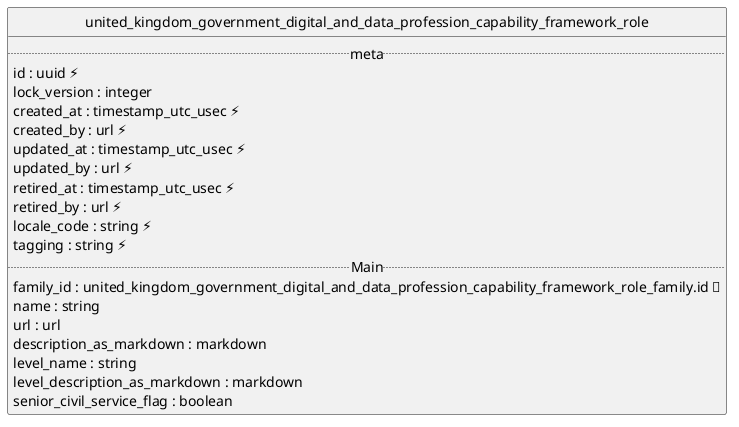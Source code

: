 @startuml uml
skinparam monochrome true
skinparam linetype ortho
hide circle

entity united_kingdom_government_digital_and_data_profession_capability_framework_role {
  .. meta ..
  id : uuid ⚡
  lock_version : integer
  created_at : timestamp_utc_usec ⚡
  created_by : url ⚡
  updated_at : timestamp_utc_usec ⚡
  updated_by : url ⚡
  retired_at : timestamp_utc_usec ⚡
  retired_by : url ⚡
  locale_code : string ⚡
  tagging : string ⚡
  .. Main ..
  family_id : united_kingdom_government_digital_and_data_profession_capability_framework_role_family.id 🔑
  name : string
  url : url
  description_as_markdown : markdown
  level_name : string
  level_description_as_markdown : markdown
  senior_civil_service_flag : boolean
}

@enduml
